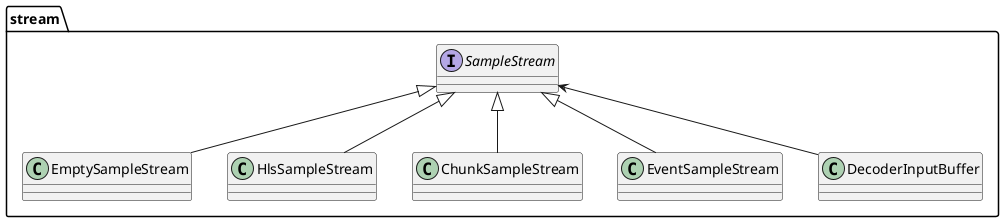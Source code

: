 @startuml
'A stream of media samples (and associated format information)
package stream{

    interface SampleStream

    class EmptySampleStream
    class HlsSampleStream
    class ChunkSampleStream
    class EventSampleStream

    SampleStream <|-- EmptySampleStream
    SampleStream <|-- HlsSampleStream
    SampleStream <|-- ChunkSampleStream
    SampleStream <|-- EventSampleStream
    SampleStream <-- DecoderInputBuffer
}
@enduml